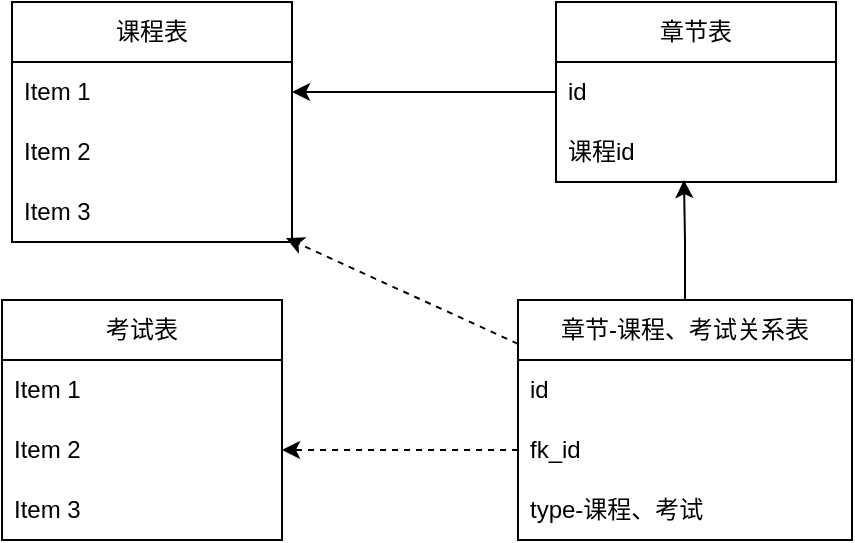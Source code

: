 <mxfile version="21.1.1" type="github">
  <diagram name="第 1 页" id="eOh4oNWU0r7mMRByje_H">
    <mxGraphModel dx="1434" dy="841" grid="0" gridSize="10" guides="1" tooltips="1" connect="1" arrows="1" fold="1" page="1" pageScale="1" pageWidth="827" pageHeight="1169" math="0" shadow="0">
      <root>
        <mxCell id="0" />
        <mxCell id="1" parent="0" />
        <mxCell id="Ftb8nda0iB5zREk7BjG6-8" value="课程表" style="swimlane;fontStyle=0;childLayout=stackLayout;horizontal=1;startSize=30;horizontalStack=0;resizeParent=1;resizeParentMax=0;resizeLast=0;collapsible=1;marginBottom=0;whiteSpace=wrap;html=1;" vertex="1" parent="1">
          <mxGeometry x="192" y="361" width="140" height="120" as="geometry" />
        </mxCell>
        <mxCell id="Ftb8nda0iB5zREk7BjG6-9" value="Item 1" style="text;strokeColor=none;fillColor=none;align=left;verticalAlign=middle;spacingLeft=4;spacingRight=4;overflow=hidden;points=[[0,0.5],[1,0.5]];portConstraint=eastwest;rotatable=0;whiteSpace=wrap;html=1;" vertex="1" parent="Ftb8nda0iB5zREk7BjG6-8">
          <mxGeometry y="30" width="140" height="30" as="geometry" />
        </mxCell>
        <mxCell id="Ftb8nda0iB5zREk7BjG6-10" value="Item 2" style="text;strokeColor=none;fillColor=none;align=left;verticalAlign=middle;spacingLeft=4;spacingRight=4;overflow=hidden;points=[[0,0.5],[1,0.5]];portConstraint=eastwest;rotatable=0;whiteSpace=wrap;html=1;" vertex="1" parent="Ftb8nda0iB5zREk7BjG6-8">
          <mxGeometry y="60" width="140" height="30" as="geometry" />
        </mxCell>
        <mxCell id="Ftb8nda0iB5zREk7BjG6-11" value="Item 3" style="text;strokeColor=none;fillColor=none;align=left;verticalAlign=middle;spacingLeft=4;spacingRight=4;overflow=hidden;points=[[0,0.5],[1,0.5]];portConstraint=eastwest;rotatable=0;whiteSpace=wrap;html=1;" vertex="1" parent="Ftb8nda0iB5zREk7BjG6-8">
          <mxGeometry y="90" width="140" height="30" as="geometry" />
        </mxCell>
        <mxCell id="Ftb8nda0iB5zREk7BjG6-40" style="edgeStyle=orthogonalEdgeStyle;rounded=0;orthogonalLoop=1;jettySize=auto;html=1;entryX=0.457;entryY=0.967;entryDx=0;entryDy=0;entryPerimeter=0;" edge="1" parent="1" source="Ftb8nda0iB5zREk7BjG6-27" target="Ftb8nda0iB5zREk7BjG6-37">
          <mxGeometry relative="1" as="geometry" />
        </mxCell>
        <mxCell id="Ftb8nda0iB5zREk7BjG6-41" style="rounded=0;orthogonalLoop=1;jettySize=auto;html=1;dashed=1;" edge="1" parent="1" source="Ftb8nda0iB5zREk7BjG6-27">
          <mxGeometry relative="1" as="geometry">
            <mxPoint x="329" y="479" as="targetPoint" />
          </mxGeometry>
        </mxCell>
        <mxCell id="Ftb8nda0iB5zREk7BjG6-27" value="章节-课程、考试关系表" style="swimlane;fontStyle=0;childLayout=stackLayout;horizontal=1;startSize=30;horizontalStack=0;resizeParent=1;resizeParentMax=0;resizeLast=0;collapsible=1;marginBottom=0;whiteSpace=wrap;html=1;" vertex="1" parent="1">
          <mxGeometry x="445" y="510" width="167" height="120" as="geometry" />
        </mxCell>
        <mxCell id="Ftb8nda0iB5zREk7BjG6-28" value="id" style="text;strokeColor=none;fillColor=none;align=left;verticalAlign=middle;spacingLeft=4;spacingRight=4;overflow=hidden;points=[[0,0.5],[1,0.5]];portConstraint=eastwest;rotatable=0;whiteSpace=wrap;html=1;" vertex="1" parent="Ftb8nda0iB5zREk7BjG6-27">
          <mxGeometry y="30" width="167" height="30" as="geometry" />
        </mxCell>
        <mxCell id="Ftb8nda0iB5zREk7BjG6-29" value="fk_id" style="text;strokeColor=none;fillColor=none;align=left;verticalAlign=middle;spacingLeft=4;spacingRight=4;overflow=hidden;points=[[0,0.5],[1,0.5]];portConstraint=eastwest;rotatable=0;whiteSpace=wrap;html=1;" vertex="1" parent="Ftb8nda0iB5zREk7BjG6-27">
          <mxGeometry y="60" width="167" height="30" as="geometry" />
        </mxCell>
        <mxCell id="Ftb8nda0iB5zREk7BjG6-30" value="type-课程、考试" style="text;strokeColor=none;fillColor=none;align=left;verticalAlign=middle;spacingLeft=4;spacingRight=4;overflow=hidden;points=[[0,0.5],[1,0.5]];portConstraint=eastwest;rotatable=0;whiteSpace=wrap;html=1;" vertex="1" parent="Ftb8nda0iB5zREk7BjG6-27">
          <mxGeometry y="90" width="167" height="30" as="geometry" />
        </mxCell>
        <mxCell id="Ftb8nda0iB5zREk7BjG6-31" value="考试表" style="swimlane;fontStyle=0;childLayout=stackLayout;horizontal=1;startSize=30;horizontalStack=0;resizeParent=1;resizeParentMax=0;resizeLast=0;collapsible=1;marginBottom=0;whiteSpace=wrap;html=1;" vertex="1" parent="1">
          <mxGeometry x="187" y="510" width="140" height="120" as="geometry" />
        </mxCell>
        <mxCell id="Ftb8nda0iB5zREk7BjG6-32" value="Item 1" style="text;strokeColor=none;fillColor=none;align=left;verticalAlign=middle;spacingLeft=4;spacingRight=4;overflow=hidden;points=[[0,0.5],[1,0.5]];portConstraint=eastwest;rotatable=0;whiteSpace=wrap;html=1;" vertex="1" parent="Ftb8nda0iB5zREk7BjG6-31">
          <mxGeometry y="30" width="140" height="30" as="geometry" />
        </mxCell>
        <mxCell id="Ftb8nda0iB5zREk7BjG6-33" value="Item 2" style="text;strokeColor=none;fillColor=none;align=left;verticalAlign=middle;spacingLeft=4;spacingRight=4;overflow=hidden;points=[[0,0.5],[1,0.5]];portConstraint=eastwest;rotatable=0;whiteSpace=wrap;html=1;" vertex="1" parent="Ftb8nda0iB5zREk7BjG6-31">
          <mxGeometry y="60" width="140" height="30" as="geometry" />
        </mxCell>
        <mxCell id="Ftb8nda0iB5zREk7BjG6-34" value="Item 3" style="text;strokeColor=none;fillColor=none;align=left;verticalAlign=middle;spacingLeft=4;spacingRight=4;overflow=hidden;points=[[0,0.5],[1,0.5]];portConstraint=eastwest;rotatable=0;whiteSpace=wrap;html=1;" vertex="1" parent="Ftb8nda0iB5zREk7BjG6-31">
          <mxGeometry y="90" width="140" height="30" as="geometry" />
        </mxCell>
        <mxCell id="Ftb8nda0iB5zREk7BjG6-39" style="edgeStyle=orthogonalEdgeStyle;rounded=0;orthogonalLoop=1;jettySize=auto;html=1;" edge="1" parent="1" source="Ftb8nda0iB5zREk7BjG6-35" target="Ftb8nda0iB5zREk7BjG6-9">
          <mxGeometry relative="1" as="geometry" />
        </mxCell>
        <mxCell id="Ftb8nda0iB5zREk7BjG6-35" value="章节表" style="swimlane;fontStyle=0;childLayout=stackLayout;horizontal=1;startSize=30;horizontalStack=0;resizeParent=1;resizeParentMax=0;resizeLast=0;collapsible=1;marginBottom=0;whiteSpace=wrap;html=1;" vertex="1" parent="1">
          <mxGeometry x="464" y="361" width="140" height="90" as="geometry" />
        </mxCell>
        <mxCell id="Ftb8nda0iB5zREk7BjG6-36" value="id" style="text;strokeColor=none;fillColor=none;align=left;verticalAlign=middle;spacingLeft=4;spacingRight=4;overflow=hidden;points=[[0,0.5],[1,0.5]];portConstraint=eastwest;rotatable=0;whiteSpace=wrap;html=1;" vertex="1" parent="Ftb8nda0iB5zREk7BjG6-35">
          <mxGeometry y="30" width="140" height="30" as="geometry" />
        </mxCell>
        <mxCell id="Ftb8nda0iB5zREk7BjG6-37" value="课程id" style="text;strokeColor=none;fillColor=none;align=left;verticalAlign=middle;spacingLeft=4;spacingRight=4;overflow=hidden;points=[[0,0.5],[1,0.5]];portConstraint=eastwest;rotatable=0;whiteSpace=wrap;html=1;" vertex="1" parent="Ftb8nda0iB5zREk7BjG6-35">
          <mxGeometry y="60" width="140" height="30" as="geometry" />
        </mxCell>
        <mxCell id="Ftb8nda0iB5zREk7BjG6-42" style="edgeStyle=orthogonalEdgeStyle;rounded=0;orthogonalLoop=1;jettySize=auto;html=1;entryX=1;entryY=0.5;entryDx=0;entryDy=0;dashed=1;" edge="1" parent="1" source="Ftb8nda0iB5zREk7BjG6-29" target="Ftb8nda0iB5zREk7BjG6-33">
          <mxGeometry relative="1" as="geometry" />
        </mxCell>
      </root>
    </mxGraphModel>
  </diagram>
</mxfile>
